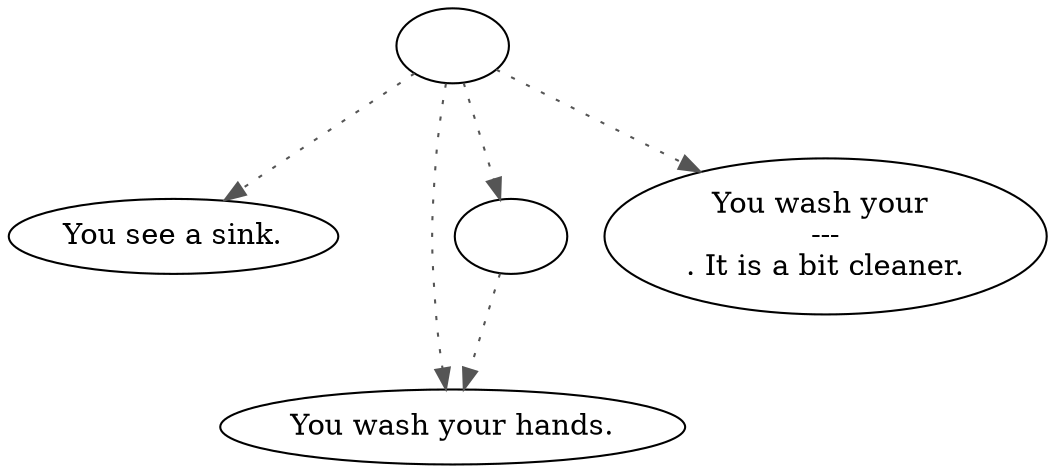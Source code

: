 digraph SINK {
  "start" [style=filled       fillcolor="#FFFFFF"       color="#000000"]
  "start" -> "look_at_p_proc" [style=dotted color="#555555"]
  "start" -> "use_p_proc" [style=dotted color="#555555"]
  "start" -> "pickup_p_proc" [style=dotted color="#555555"]
  "start" -> "use_obj_on_p_proc" [style=dotted color="#555555"]
  "start" [label=""]
  "use_p_proc" [style=filled       fillcolor="#FFFFFF"       color="#000000"]
  "use_p_proc" [label="You wash your hands."]
  "pickup_p_proc" [style=filled       fillcolor="#FFFFFF"       color="#000000"]
  "pickup_p_proc" -> "use_p_proc" [style=dotted color="#555555"]
  "pickup_p_proc" [label=""]
  "look_at_p_proc" [style=filled       fillcolor="#FFFFFF"       color="#000000"]
  "look_at_p_proc" [label="You see a sink."]
  "use_obj_on_p_proc" [style=filled       fillcolor="#FFFFFF"       color="#000000"]
  "use_obj_on_p_proc" [label="You wash your \n---\n. It is a bit cleaner."]
}